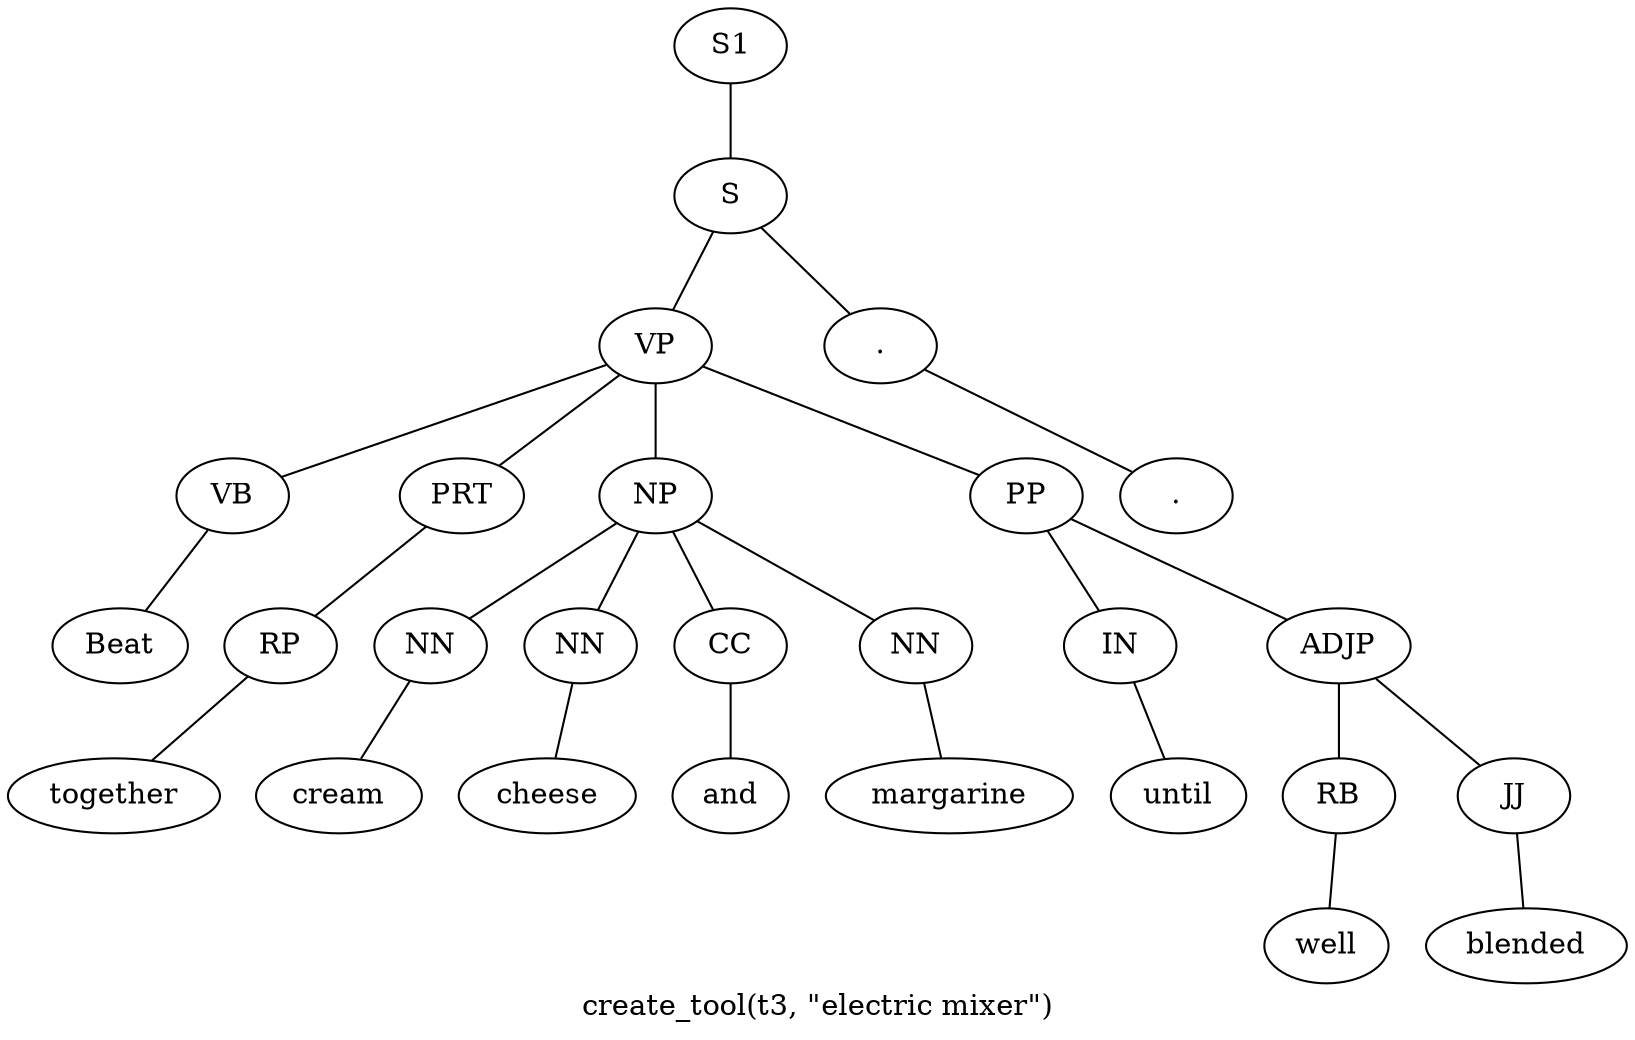 graph SyntaxGraph {
	label = "create_tool(t3, \"electric mixer\")";
	Node0 [label="S1"];
	Node1 [label="S"];
	Node2 [label="VP"];
	Node3 [label="VB"];
	Node4 [label="Beat"];
	Node5 [label="PRT"];
	Node6 [label="RP"];
	Node7 [label="together"];
	Node8 [label="NP"];
	Node9 [label="NN"];
	Node10 [label="cream"];
	Node11 [label="NN"];
	Node12 [label="cheese"];
	Node13 [label="CC"];
	Node14 [label="and"];
	Node15 [label="NN"];
	Node16 [label="margarine"];
	Node17 [label="PP"];
	Node18 [label="IN"];
	Node19 [label="until"];
	Node20 [label="ADJP"];
	Node21 [label="RB"];
	Node22 [label="well"];
	Node23 [label="JJ"];
	Node24 [label="blended"];
	Node25 [label="."];
	Node26 [label="."];

	Node0 -- Node1;
	Node1 -- Node2;
	Node1 -- Node25;
	Node2 -- Node3;
	Node2 -- Node5;
	Node2 -- Node8;
	Node2 -- Node17;
	Node3 -- Node4;
	Node5 -- Node6;
	Node6 -- Node7;
	Node8 -- Node9;
	Node8 -- Node11;
	Node8 -- Node13;
	Node8 -- Node15;
	Node9 -- Node10;
	Node11 -- Node12;
	Node13 -- Node14;
	Node15 -- Node16;
	Node17 -- Node18;
	Node17 -- Node20;
	Node18 -- Node19;
	Node20 -- Node21;
	Node20 -- Node23;
	Node21 -- Node22;
	Node23 -- Node24;
	Node25 -- Node26;
}